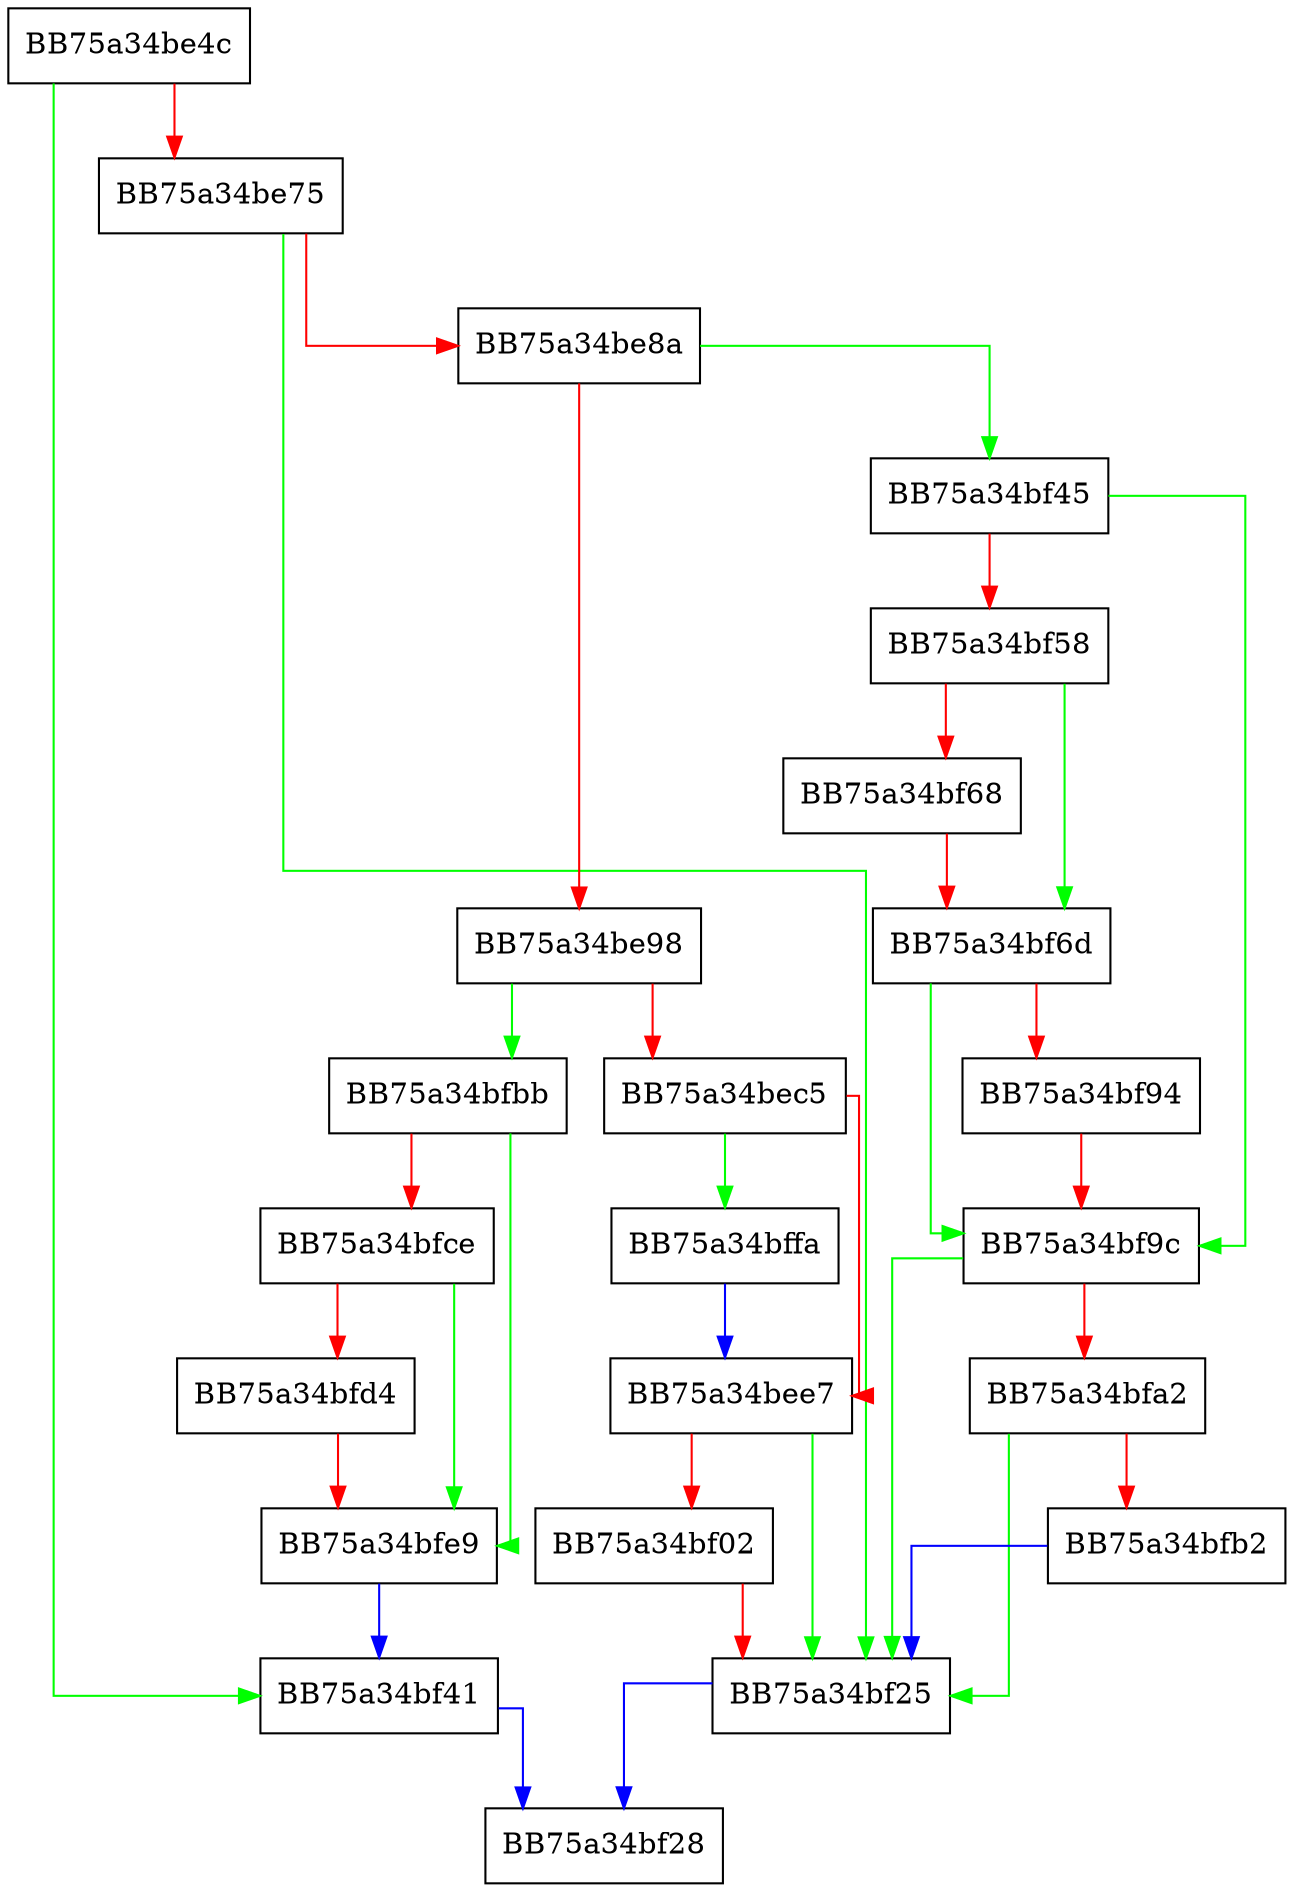 digraph AddBreakpoint {
  node [shape="box"];
  graph [splines=ortho];
  BB75a34be4c -> BB75a34bf41 [color="green"];
  BB75a34be4c -> BB75a34be75 [color="red"];
  BB75a34be75 -> BB75a34bf25 [color="green"];
  BB75a34be75 -> BB75a34be8a [color="red"];
  BB75a34be8a -> BB75a34bf45 [color="green"];
  BB75a34be8a -> BB75a34be98 [color="red"];
  BB75a34be98 -> BB75a34bfbb [color="green"];
  BB75a34be98 -> BB75a34bec5 [color="red"];
  BB75a34bec5 -> BB75a34bffa [color="green"];
  BB75a34bec5 -> BB75a34bee7 [color="red"];
  BB75a34bee7 -> BB75a34bf25 [color="green"];
  BB75a34bee7 -> BB75a34bf02 [color="red"];
  BB75a34bf02 -> BB75a34bf25 [color="red"];
  BB75a34bf25 -> BB75a34bf28 [color="blue"];
  BB75a34bf41 -> BB75a34bf28 [color="blue"];
  BB75a34bf45 -> BB75a34bf9c [color="green"];
  BB75a34bf45 -> BB75a34bf58 [color="red"];
  BB75a34bf58 -> BB75a34bf6d [color="green"];
  BB75a34bf58 -> BB75a34bf68 [color="red"];
  BB75a34bf68 -> BB75a34bf6d [color="red"];
  BB75a34bf6d -> BB75a34bf9c [color="green"];
  BB75a34bf6d -> BB75a34bf94 [color="red"];
  BB75a34bf94 -> BB75a34bf9c [color="red"];
  BB75a34bf9c -> BB75a34bf25 [color="green"];
  BB75a34bf9c -> BB75a34bfa2 [color="red"];
  BB75a34bfa2 -> BB75a34bf25 [color="green"];
  BB75a34bfa2 -> BB75a34bfb2 [color="red"];
  BB75a34bfb2 -> BB75a34bf25 [color="blue"];
  BB75a34bfbb -> BB75a34bfe9 [color="green"];
  BB75a34bfbb -> BB75a34bfce [color="red"];
  BB75a34bfce -> BB75a34bfe9 [color="green"];
  BB75a34bfce -> BB75a34bfd4 [color="red"];
  BB75a34bfd4 -> BB75a34bfe9 [color="red"];
  BB75a34bfe9 -> BB75a34bf41 [color="blue"];
  BB75a34bffa -> BB75a34bee7 [color="blue"];
}